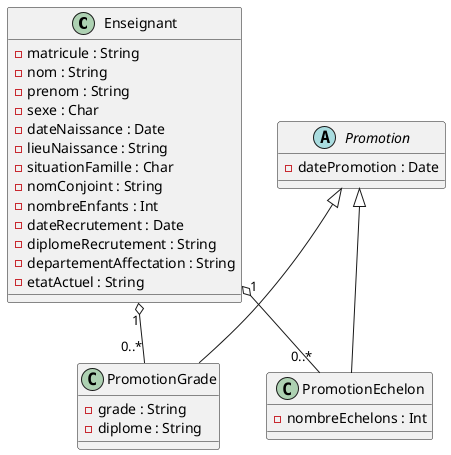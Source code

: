 @startuml EnseignantPromotion

class Enseignant {
    - matricule : String
    - nom : String
    - prenom : String
    - sexe : Char
    - dateNaissance : Date
    - lieuNaissance : String
    - situationFamille : Char
    - nomConjoint : String
    - nombreEnfants : Int
    - dateRecrutement : Date
    - diplomeRecrutement : String
    - departementAffectation : String
    - etatActuel : String
}

abstract class Promotion {
    - datePromotion : Date
}

class PromotionGrade extends Promotion {
    - grade : String
    - diplome : String
}

class PromotionEchelon extends Promotion {
    - nombreEchelons : Int
}

Enseignant "1" o-- "0..*" PromotionGrade
Enseignant "1" o-- "0..*" PromotionEchelon

@enduml